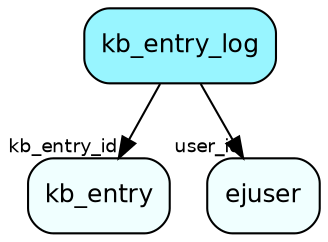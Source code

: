 digraph kb_entry_log  {
node [shape = box style="rounded, filled" fontname = "Helvetica" fontsize = "12" ]
edge [fontname = "Helvetica" fontsize = "9"]

kb_entry_log[fillcolor = "cadetblue1"]
kb_entry[fillcolor = "azure1"]
ejuser[fillcolor = "azure1"]
kb_entry_log -> kb_entry [headlabel = "kb_entry_id"]
kb_entry_log -> ejuser [headlabel = "user_id"]
}
